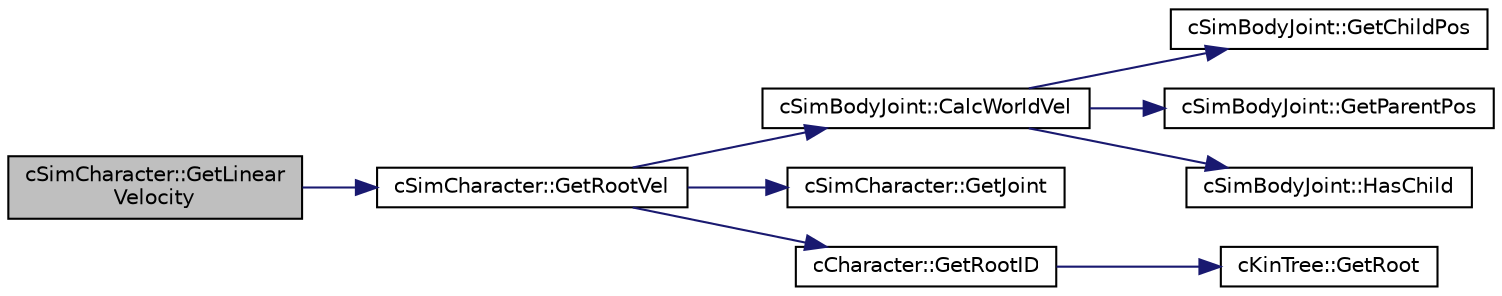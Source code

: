 digraph "cSimCharacter::GetLinearVelocity"
{
 // LATEX_PDF_SIZE
  edge [fontname="Helvetica",fontsize="10",labelfontname="Helvetica",labelfontsize="10"];
  node [fontname="Helvetica",fontsize="10",shape=record];
  rankdir="LR";
  Node1 [label="cSimCharacter::GetLinear\lVelocity",height=0.2,width=0.4,color="black", fillcolor="grey75", style="filled", fontcolor="black",tooltip=" "];
  Node1 -> Node2 [color="midnightblue",fontsize="10",style="solid",fontname="Helvetica"];
  Node2 [label="cSimCharacter::GetRootVel",height=0.2,width=0.4,color="black", fillcolor="white", style="filled",URL="$classc_sim_character.html#a4c4d8967671f6f0b31a84ca91a550d44",tooltip=" "];
  Node2 -> Node3 [color="midnightblue",fontsize="10",style="solid",fontname="Helvetica"];
  Node3 [label="cSimBodyJoint::CalcWorldVel",height=0.2,width=0.4,color="black", fillcolor="white", style="filled",URL="$classc_sim_body_joint.html#a7582527c4a79501c87c926c04370d6f0",tooltip=" "];
  Node3 -> Node4 [color="midnightblue",fontsize="10",style="solid",fontname="Helvetica"];
  Node4 [label="cSimBodyJoint::GetChildPos",height=0.2,width=0.4,color="black", fillcolor="white", style="filled",URL="$classc_sim_body_joint.html#a394eaff862eb6c782dd5da90e58b5c91",tooltip=" "];
  Node3 -> Node5 [color="midnightblue",fontsize="10",style="solid",fontname="Helvetica"];
  Node5 [label="cSimBodyJoint::GetParentPos",height=0.2,width=0.4,color="black", fillcolor="white", style="filled",URL="$classc_sim_body_joint.html#ae1110d99d8aed3ab86b1c433797eaf53",tooltip=" "];
  Node3 -> Node6 [color="midnightblue",fontsize="10",style="solid",fontname="Helvetica"];
  Node6 [label="cSimBodyJoint::HasChild",height=0.2,width=0.4,color="black", fillcolor="white", style="filled",URL="$classc_sim_body_joint.html#a564687afb4acbb768a334263b37720d8",tooltip=" "];
  Node2 -> Node7 [color="midnightblue",fontsize="10",style="solid",fontname="Helvetica"];
  Node7 [label="cSimCharacter::GetJoint",height=0.2,width=0.4,color="black", fillcolor="white", style="filled",URL="$classc_sim_character.html#aa0a30cfb05967fad8b59dd9adfa6f23a",tooltip=" "];
  Node2 -> Node8 [color="midnightblue",fontsize="10",style="solid",fontname="Helvetica"];
  Node8 [label="cCharacter::GetRootID",height=0.2,width=0.4,color="black", fillcolor="white", style="filled",URL="$classc_character.html#a07649022cce07611b977b355f14d489f",tooltip=" "];
  Node8 -> Node9 [color="midnightblue",fontsize="10",style="solid",fontname="Helvetica"];
  Node9 [label="cKinTree::GetRoot",height=0.2,width=0.4,color="black", fillcolor="white", style="filled",URL="$classc_kin_tree.html#a81b9799b03d32762ac820eb0886f369c",tooltip=" "];
}
